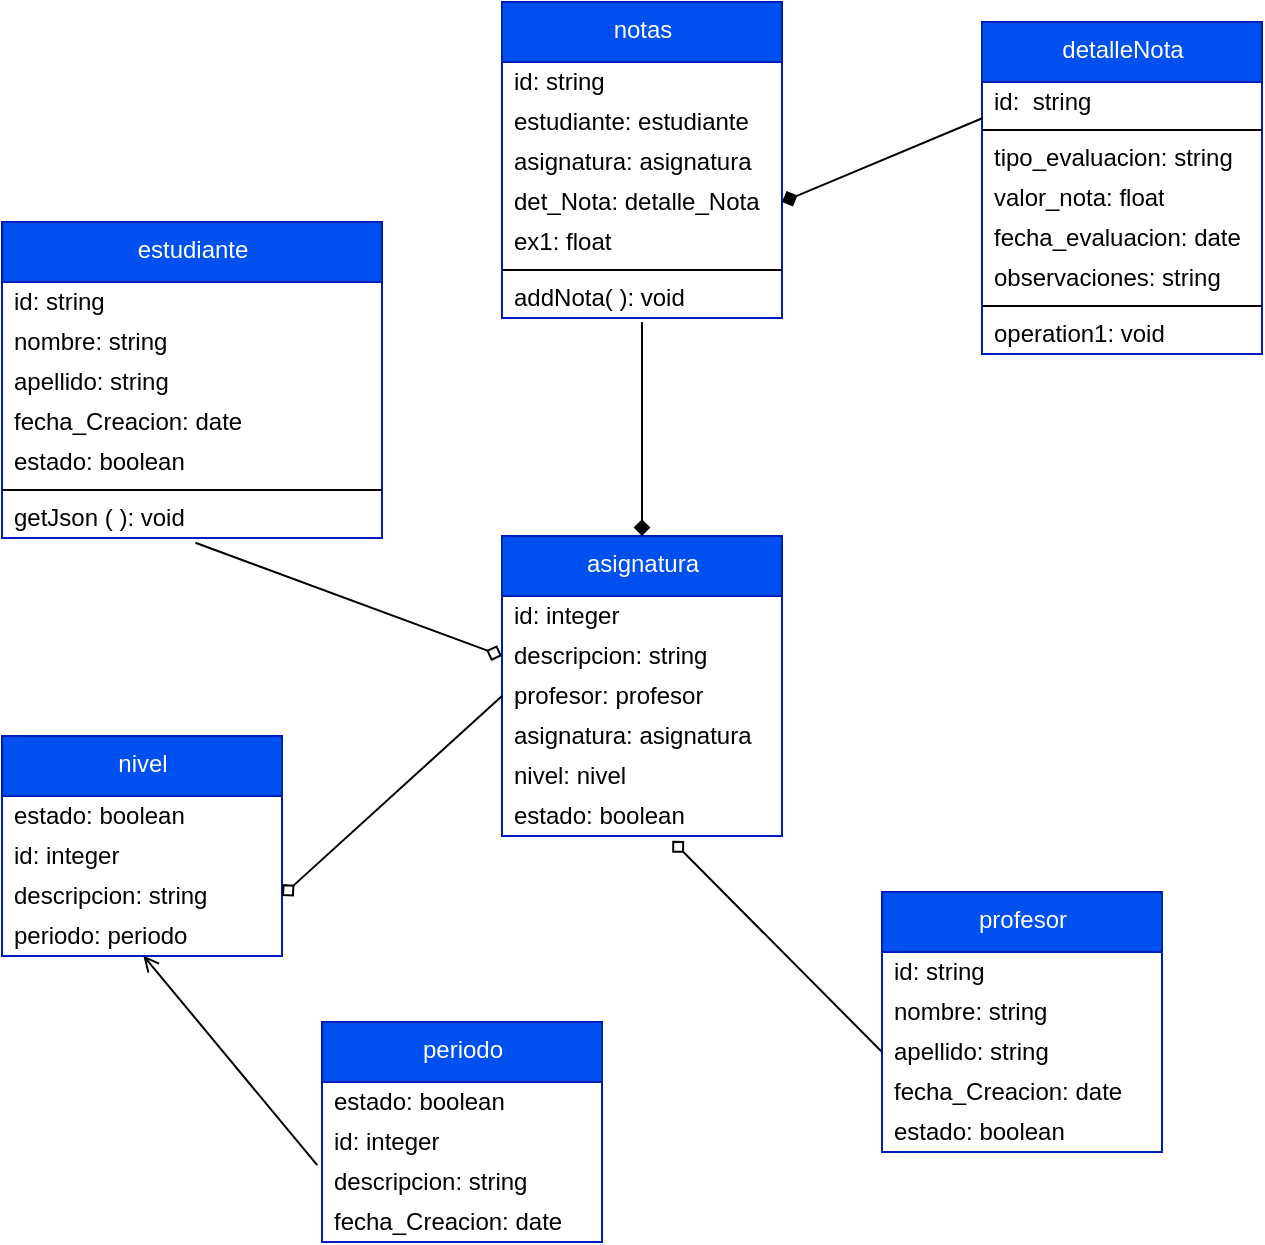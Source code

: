 <mxfile>
    <diagram id="t_7e9l83BvGRH156cEbU" name="Page-1">
        <mxGraphModel dx="883" dy="623" grid="1" gridSize="10" guides="1" tooltips="1" connect="1" arrows="1" fold="1" page="1" pageScale="1" pageWidth="827" pageHeight="1169" math="0" shadow="0">
            <root>
                <mxCell id="0"/>
                <mxCell id="1" parent="0"/>
                <mxCell id="2" value="notas" style="swimlane;fontStyle=0;align=center;verticalAlign=top;childLayout=stackLayout;horizontal=1;startSize=30;horizontalStack=0;resizeParent=1;resizeParentMax=0;resizeLast=0;collapsible=0;marginBottom=0;html=1;fillColor=#0050ef;fontColor=#ffffff;strokeColor=#001DBC;" parent="1" vertex="1">
                    <mxGeometry x="320" y="140" width="140" height="158" as="geometry"/>
                </mxCell>
                <mxCell id="6" value="id: string" style="text;html=1;strokeColor=none;fillColor=none;align=left;verticalAlign=middle;spacingLeft=4;spacingRight=4;overflow=hidden;rotatable=0;points=[[0,0.5],[1,0.5]];portConstraint=eastwest;" parent="2" vertex="1">
                    <mxGeometry y="30" width="140" height="20" as="geometry"/>
                </mxCell>
                <mxCell id="25" value="estudiante: estudiante" style="text;html=1;strokeColor=none;fillColor=none;align=left;verticalAlign=middle;spacingLeft=4;spacingRight=4;overflow=hidden;rotatable=0;points=[[0,0.5],[1,0.5]];portConstraint=eastwest;" parent="2" vertex="1">
                    <mxGeometry y="50" width="140" height="20" as="geometry"/>
                </mxCell>
                <mxCell id="481" value="asignatura: asignatura" style="text;html=1;strokeColor=none;fillColor=none;align=left;verticalAlign=middle;spacingLeft=4;spacingRight=4;overflow=hidden;rotatable=0;points=[[0,0.5],[1,0.5]];portConstraint=eastwest;" parent="2" vertex="1">
                    <mxGeometry y="70" width="140" height="20" as="geometry"/>
                </mxCell>
                <mxCell id="26" value="det_Nota: detalle_Nota" style="text;html=1;strokeColor=none;fillColor=none;align=left;verticalAlign=middle;spacingLeft=4;spacingRight=4;overflow=hidden;rotatable=0;points=[[0,0.5],[1,0.5]];portConstraint=eastwest;" parent="2" vertex="1">
                    <mxGeometry y="90" width="140" height="20" as="geometry"/>
                </mxCell>
                <mxCell id="27" value="ex1: float" style="text;html=1;strokeColor=none;fillColor=none;align=left;verticalAlign=middle;spacingLeft=4;spacingRight=4;overflow=hidden;rotatable=0;points=[[0,0.5],[1,0.5]];portConstraint=eastwest;" parent="2" vertex="1">
                    <mxGeometry y="110" width="140" height="20" as="geometry"/>
                </mxCell>
                <mxCell id="7" value="" style="line;strokeWidth=1;fillColor=none;align=left;verticalAlign=middle;spacingTop=-1;spacingLeft=3;spacingRight=3;rotatable=0;labelPosition=right;points=[];portConstraint=eastwest;" parent="2" vertex="1">
                    <mxGeometry y="130" width="140" height="8" as="geometry"/>
                </mxCell>
                <mxCell id="9" value="addNota( ): void" style="text;html=1;strokeColor=none;fillColor=none;align=left;verticalAlign=middle;spacingLeft=4;spacingRight=4;overflow=hidden;rotatable=0;points=[[0,0.5],[1,0.5]];portConstraint=eastwest;" parent="2" vertex="1">
                    <mxGeometry y="138" width="140" height="20" as="geometry"/>
                </mxCell>
                <mxCell id="14" value="profesor" style="swimlane;fontStyle=0;align=center;verticalAlign=top;childLayout=stackLayout;horizontal=1;startSize=30;horizontalStack=0;resizeParent=1;resizeParentMax=0;resizeLast=0;collapsible=0;marginBottom=0;html=1;fillColor=#0050ef;fontColor=#ffffff;strokeColor=#001DBC;" parent="1" vertex="1">
                    <mxGeometry x="510" y="585" width="140" height="130" as="geometry"/>
                </mxCell>
                <mxCell id="498" value="id: string" style="text;html=1;strokeColor=none;fillColor=none;align=left;verticalAlign=middle;spacingLeft=4;spacingRight=4;overflow=hidden;rotatable=0;points=[[0,0.5],[1,0.5]];portConstraint=eastwest;" parent="14" vertex="1">
                    <mxGeometry y="30" width="140" height="20" as="geometry"/>
                </mxCell>
                <mxCell id="495" value="nombre: string" style="text;html=1;strokeColor=none;fillColor=none;align=left;verticalAlign=middle;spacingLeft=4;spacingRight=4;overflow=hidden;rotatable=0;points=[[0,0.5],[1,0.5]];portConstraint=eastwest;" parent="14" vertex="1">
                    <mxGeometry y="50" width="140" height="20" as="geometry"/>
                </mxCell>
                <mxCell id="497" value="apellido: string" style="text;html=1;strokeColor=none;fillColor=none;align=left;verticalAlign=middle;spacingLeft=4;spacingRight=4;overflow=hidden;rotatable=0;points=[[0,0.5],[1,0.5]];portConstraint=eastwest;" parent="14" vertex="1">
                    <mxGeometry y="70" width="140" height="20" as="geometry"/>
                </mxCell>
                <mxCell id="15" value="fecha_Creacion: date" style="text;html=1;strokeColor=none;fillColor=none;align=left;verticalAlign=middle;spacingLeft=4;spacingRight=4;overflow=hidden;rotatable=0;points=[[0,0.5],[1,0.5]];portConstraint=eastwest;" parent="14" vertex="1">
                    <mxGeometry y="90" width="140" height="20" as="geometry"/>
                </mxCell>
                <mxCell id="496" value="estado: boolean" style="text;html=1;strokeColor=none;fillColor=none;align=left;verticalAlign=middle;spacingLeft=4;spacingRight=4;overflow=hidden;rotatable=0;points=[[0,0.5],[1,0.5]];portConstraint=eastwest;" parent="14" vertex="1">
                    <mxGeometry y="110" width="140" height="20" as="geometry"/>
                </mxCell>
                <mxCell id="18" value="asignatura" style="swimlane;fontStyle=0;align=center;verticalAlign=top;childLayout=stackLayout;horizontal=1;startSize=30;horizontalStack=0;resizeParent=1;resizeParentMax=0;resizeLast=0;collapsible=0;marginBottom=0;html=1;fillColor=#0050ef;fontColor=#ffffff;strokeColor=#001DBC;" parent="1" vertex="1">
                    <mxGeometry x="320" y="407" width="140" height="150" as="geometry"/>
                </mxCell>
                <mxCell id="485" value="id: integer" style="text;html=1;strokeColor=none;fillColor=none;align=left;verticalAlign=middle;spacingLeft=4;spacingRight=4;overflow=hidden;rotatable=0;points=[[0,0.5],[1,0.5]];portConstraint=eastwest;" parent="18" vertex="1">
                    <mxGeometry y="30" width="140" height="20" as="geometry"/>
                </mxCell>
                <mxCell id="19" value="descripcion: string" style="text;html=1;strokeColor=none;fillColor=none;align=left;verticalAlign=middle;spacingLeft=4;spacingRight=4;overflow=hidden;rotatable=0;points=[[0,0.5],[1,0.5]];portConstraint=eastwest;" parent="18" vertex="1">
                    <mxGeometry y="50" width="140" height="20" as="geometry"/>
                </mxCell>
                <mxCell id="484" value="profesor: profesor" style="text;html=1;strokeColor=none;fillColor=none;align=left;verticalAlign=middle;spacingLeft=4;spacingRight=4;overflow=hidden;rotatable=0;points=[[0,0.5],[1,0.5]];portConstraint=eastwest;" parent="18" vertex="1">
                    <mxGeometry y="70" width="140" height="20" as="geometry"/>
                </mxCell>
                <mxCell id="487" value="asignatura: asignatura" style="text;html=1;strokeColor=none;fillColor=none;align=left;verticalAlign=middle;spacingLeft=4;spacingRight=4;overflow=hidden;rotatable=0;points=[[0,0.5],[1,0.5]];portConstraint=eastwest;" parent="18" vertex="1">
                    <mxGeometry y="90" width="140" height="20" as="geometry"/>
                </mxCell>
                <mxCell id="488" value="nivel: nivel" style="text;html=1;align=left;verticalAlign=middle;spacingLeft=4;spacingRight=4;overflow=hidden;rotatable=0;points=[[0,0.5],[1,0.5]];portConstraint=eastwest;" parent="18" vertex="1">
                    <mxGeometry y="110" width="140" height="20" as="geometry"/>
                </mxCell>
                <mxCell id="486" value="estado: boolean" style="text;html=1;strokeColor=none;fillColor=none;align=left;verticalAlign=middle;spacingLeft=4;spacingRight=4;overflow=hidden;rotatable=0;points=[[0,0.5],[1,0.5]];portConstraint=eastwest;" parent="18" vertex="1">
                    <mxGeometry y="130" width="140" height="20" as="geometry"/>
                </mxCell>
                <mxCell id="28" value="periodo" style="swimlane;fontStyle=0;align=center;verticalAlign=top;childLayout=stackLayout;horizontal=1;startSize=30;horizontalStack=0;resizeParent=1;resizeParentMax=0;resizeLast=0;collapsible=0;marginBottom=0;html=1;fillColor=#0050ef;fontColor=#ffffff;strokeColor=#001DBC;" parent="1" vertex="1">
                    <mxGeometry x="230" y="650" width="140" height="110" as="geometry"/>
                </mxCell>
                <mxCell id="29" value="estado: boolean" style="text;html=1;strokeColor=none;fillColor=none;align=left;verticalAlign=middle;spacingLeft=4;spacingRight=4;overflow=hidden;rotatable=0;points=[[0,0.5],[1,0.5]];portConstraint=eastwest;" parent="28" vertex="1">
                    <mxGeometry y="30" width="140" height="20" as="geometry"/>
                </mxCell>
                <mxCell id="492" value="id: integer" style="text;html=1;strokeColor=none;fillColor=none;align=left;verticalAlign=middle;spacingLeft=4;spacingRight=4;overflow=hidden;rotatable=0;points=[[0,0.5],[1,0.5]];portConstraint=eastwest;" parent="28" vertex="1">
                    <mxGeometry y="50" width="140" height="20" as="geometry"/>
                </mxCell>
                <mxCell id="493" value="descripcion: string" style="text;html=1;strokeColor=none;fillColor=none;align=left;verticalAlign=middle;spacingLeft=4;spacingRight=4;overflow=hidden;rotatable=0;points=[[0,0.5],[1,0.5]];portConstraint=eastwest;" parent="28" vertex="1">
                    <mxGeometry y="70" width="140" height="20" as="geometry"/>
                </mxCell>
                <mxCell id="494" value="fecha_Creacion: date" style="text;html=1;strokeColor=none;fillColor=none;align=left;verticalAlign=middle;spacingLeft=4;spacingRight=4;overflow=hidden;rotatable=0;points=[[0,0.5],[1,0.5]];portConstraint=eastwest;" parent="28" vertex="1">
                    <mxGeometry y="90" width="140" height="20" as="geometry"/>
                </mxCell>
                <mxCell id="36" value="estudiante" style="swimlane;fontStyle=0;align=center;verticalAlign=top;childLayout=stackLayout;horizontal=1;startSize=30;horizontalStack=0;resizeParent=1;resizeParentMax=0;resizeLast=0;collapsible=0;marginBottom=0;html=1;fillColor=#0050ef;fontColor=#ffffff;strokeColor=#001DBC;" parent="1" vertex="1">
                    <mxGeometry x="70" y="250" width="190" height="158" as="geometry"/>
                </mxCell>
                <mxCell id="53" value="id: string" style="text;html=1;strokeColor=none;fillColor=none;align=left;verticalAlign=middle;spacingLeft=4;spacingRight=4;overflow=hidden;rotatable=0;points=[[0,0.5],[1,0.5]];portConstraint=eastwest;" parent="36" vertex="1">
                    <mxGeometry y="30" width="190" height="20" as="geometry"/>
                </mxCell>
                <mxCell id="478" value="nombre: string&lt;span style=&quot;white-space: pre;&quot;&gt;&#9;&lt;/span&gt;" style="text;html=1;strokeColor=none;fillColor=none;align=left;verticalAlign=middle;spacingLeft=4;spacingRight=4;overflow=hidden;rotatable=0;points=[[0,0.5],[1,0.5]];portConstraint=eastwest;" parent="36" vertex="1">
                    <mxGeometry y="50" width="190" height="20" as="geometry"/>
                </mxCell>
                <mxCell id="479" value="apellido: string" style="text;html=1;strokeColor=none;fillColor=none;align=left;verticalAlign=middle;spacingLeft=4;spacingRight=4;overflow=hidden;rotatable=0;points=[[0,0.5],[1,0.5]];portConstraint=eastwest;" parent="36" vertex="1">
                    <mxGeometry y="70" width="190" height="20" as="geometry"/>
                </mxCell>
                <mxCell id="480" value="fecha_Creacion: date" style="text;html=1;strokeColor=none;fillColor=none;align=left;verticalAlign=middle;spacingLeft=4;spacingRight=4;overflow=hidden;rotatable=0;points=[[0,0.5],[1,0.5]];portConstraint=eastwest;" parent="36" vertex="1">
                    <mxGeometry y="90" width="190" height="20" as="geometry"/>
                </mxCell>
                <mxCell id="37" value="estado: boolean" style="text;html=1;strokeColor=none;fillColor=none;align=left;verticalAlign=middle;spacingLeft=4;spacingRight=4;overflow=hidden;rotatable=0;points=[[0,0.5],[1,0.5]];portConstraint=eastwest;" parent="36" vertex="1">
                    <mxGeometry y="110" width="190" height="20" as="geometry"/>
                </mxCell>
                <mxCell id="38" value="" style="line;strokeWidth=1;fillColor=none;align=left;verticalAlign=middle;spacingTop=-1;spacingLeft=3;spacingRight=3;rotatable=0;labelPosition=right;points=[];portConstraint=eastwest;" parent="36" vertex="1">
                    <mxGeometry y="130" width="190" height="8" as="geometry"/>
                </mxCell>
                <mxCell id="39" value="getJson ( ): void" style="text;html=1;strokeColor=none;fillColor=none;align=left;verticalAlign=middle;spacingLeft=4;spacingRight=4;overflow=hidden;rotatable=0;points=[[0,0.5],[1,0.5]];portConstraint=eastwest;" parent="36" vertex="1">
                    <mxGeometry y="138" width="190" height="20" as="geometry"/>
                </mxCell>
                <mxCell id="44" value="nivel" style="swimlane;fontStyle=0;align=center;verticalAlign=top;childLayout=stackLayout;horizontal=1;startSize=30;horizontalStack=0;resizeParent=1;resizeParentMax=0;resizeLast=0;collapsible=0;marginBottom=0;html=1;fillColor=#0050ef;fontColor=#ffffff;strokeColor=#001DBC;" parent="1" vertex="1">
                    <mxGeometry x="70" y="507" width="140" height="110" as="geometry"/>
                </mxCell>
                <mxCell id="45" value="estado: boolean" style="text;html=1;strokeColor=none;fillColor=none;align=left;verticalAlign=middle;spacingLeft=4;spacingRight=4;overflow=hidden;rotatable=0;points=[[0,0.5],[1,0.5]];portConstraint=eastwest;" parent="44" vertex="1">
                    <mxGeometry y="30" width="140" height="20" as="geometry"/>
                </mxCell>
                <mxCell id="489" value="id: integer" style="text;html=1;strokeColor=none;fillColor=none;align=left;verticalAlign=middle;spacingLeft=4;spacingRight=4;overflow=hidden;rotatable=0;points=[[0,0.5],[1,0.5]];portConstraint=eastwest;" parent="44" vertex="1">
                    <mxGeometry y="50" width="140" height="20" as="geometry"/>
                </mxCell>
                <mxCell id="490" value="descripcion: string" style="text;html=1;strokeColor=none;fillColor=none;align=left;verticalAlign=middle;spacingLeft=4;spacingRight=4;overflow=hidden;rotatable=0;points=[[0,0.5],[1,0.5]];portConstraint=eastwest;" parent="44" vertex="1">
                    <mxGeometry y="70" width="140" height="20" as="geometry"/>
                </mxCell>
                <mxCell id="491" value="periodo: periodo" style="text;html=1;strokeColor=none;fillColor=none;align=left;verticalAlign=middle;spacingLeft=4;spacingRight=4;overflow=hidden;rotatable=0;points=[[0,0.5],[1,0.5]];portConstraint=eastwest;" parent="44" vertex="1">
                    <mxGeometry y="90" width="140" height="20" as="geometry"/>
                </mxCell>
                <mxCell id="49" value="detalleNota" style="swimlane;fontStyle=0;align=center;verticalAlign=top;childLayout=stackLayout;horizontal=1;startSize=30;horizontalStack=0;resizeParent=1;resizeParentMax=0;resizeLast=0;collapsible=0;marginBottom=0;html=1;fillColor=#0050ef;fontColor=#ffffff;strokeColor=#001DBC;" parent="1" vertex="1">
                    <mxGeometry x="560" y="150" width="140" height="166" as="geometry"/>
                </mxCell>
                <mxCell id="zY7w1HWBtFHCxO4nfnpm-506" value="id:&amp;nbsp; string" style="text;html=1;strokeColor=none;fillColor=none;align=left;verticalAlign=middle;spacingLeft=4;spacingRight=4;overflow=hidden;rotatable=0;points=[[0,0.5],[1,0.5]];portConstraint=eastwest;" parent="49" vertex="1">
                    <mxGeometry y="30" width="140" height="20" as="geometry"/>
                </mxCell>
                <mxCell id="51" value="" style="line;strokeWidth=1;fillColor=none;align=left;verticalAlign=middle;spacingTop=-1;spacingLeft=3;spacingRight=3;rotatable=0;labelPosition=right;points=[];portConstraint=eastwest;" parent="49" vertex="1">
                    <mxGeometry y="50" width="140" height="8" as="geometry"/>
                </mxCell>
                <mxCell id="zY7w1HWBtFHCxO4nfnpm-507" value="tipo_evaluacion: string" style="text;html=1;strokeColor=none;fillColor=none;align=left;verticalAlign=middle;spacingLeft=4;spacingRight=4;overflow=hidden;rotatable=0;points=[[0,0.5],[1,0.5]];portConstraint=eastwest;" parent="49" vertex="1">
                    <mxGeometry y="58" width="140" height="20" as="geometry"/>
                </mxCell>
                <mxCell id="zY7w1HWBtFHCxO4nfnpm-510" value="valor_nota: float" style="text;html=1;align=left;verticalAlign=middle;spacingLeft=4;spacingRight=4;overflow=hidden;rotatable=0;points=[[0,0.5],[1,0.5]];portConstraint=eastwest;" parent="49" vertex="1">
                    <mxGeometry y="78" width="140" height="20" as="geometry"/>
                </mxCell>
                <mxCell id="zY7w1HWBtFHCxO4nfnpm-508" value="fecha_evaluacion: date" style="text;html=1;strokeColor=none;fillColor=none;align=left;verticalAlign=middle;spacingLeft=4;spacingRight=4;overflow=hidden;rotatable=0;points=[[0,0.5],[1,0.5]];portConstraint=eastwest;" parent="49" vertex="1">
                    <mxGeometry y="98" width="140" height="20" as="geometry"/>
                </mxCell>
                <mxCell id="zY7w1HWBtFHCxO4nfnpm-511" value="observaciones: string" style="text;html=1;strokeColor=none;fillColor=none;align=left;verticalAlign=middle;spacingLeft=4;spacingRight=4;overflow=hidden;rotatable=0;points=[[0,0.5],[1,0.5]];portConstraint=eastwest;" parent="49" vertex="1">
                    <mxGeometry y="118" width="140" height="20" as="geometry"/>
                </mxCell>
                <mxCell id="zY7w1HWBtFHCxO4nfnpm-512" value="" style="line;strokeWidth=1;fillColor=none;align=left;verticalAlign=middle;spacingTop=-1;spacingLeft=3;spacingRight=3;rotatable=0;labelPosition=right;points=[];portConstraint=eastwest;" parent="49" vertex="1">
                    <mxGeometry y="138" width="140" height="8" as="geometry"/>
                </mxCell>
                <mxCell id="zY7w1HWBtFHCxO4nfnpm-509" value="operation1: void" style="text;html=1;strokeColor=none;fillColor=none;align=left;verticalAlign=middle;spacingLeft=4;spacingRight=4;overflow=hidden;rotatable=0;points=[[0,0.5],[1,0.5]];portConstraint=eastwest;" parent="49" vertex="1">
                    <mxGeometry y="146" width="140" height="20" as="geometry"/>
                </mxCell>
                <mxCell id="499" style="edgeStyle=none;html=1;exitX=-0.017;exitY=0.08;exitDx=0;exitDy=0;startArrow=none;startFill=0;endArrow=open;endFill=0;exitPerimeter=0;entryX=0.505;entryY=0.991;entryDx=0;entryDy=0;entryPerimeter=0;" parent="1" source="493" target="491" edge="1">
                    <mxGeometry relative="1" as="geometry">
                        <mxPoint x="180" y="617" as="sourcePoint"/>
                        <mxPoint x="200.48" y="688.548" as="targetPoint"/>
                    </mxGeometry>
                </mxCell>
                <mxCell id="502" style="shape=connector;rounded=1;html=1;labelBackgroundColor=default;strokeColor=default;fontFamily=Helvetica;fontSize=11;fontColor=default;endArrow=diamond;endFill=0;exitX=0.509;exitY=1.12;exitDx=0;exitDy=0;exitPerimeter=0;entryX=0;entryY=0.5;entryDx=0;entryDy=0;" parent="1" source="39" target="19" edge="1">
                    <mxGeometry relative="1" as="geometry">
                        <mxPoint x="300" y="470" as="targetPoint"/>
                        <mxPoint x="270" y="490" as="sourcePoint"/>
                    </mxGeometry>
                </mxCell>
                <mxCell id="503" style="edgeStyle=none;html=1;entryX=0.5;entryY=0;entryDx=0;entryDy=0;endArrow=diamond;endFill=1;exitX=0.5;exitY=1.1;exitDx=0;exitDy=0;exitPerimeter=0;" parent="1" source="9" target="18" edge="1">
                    <mxGeometry relative="1" as="geometry">
                        <mxPoint x="390" y="340" as="sourcePoint"/>
                        <mxPoint x="380" y="440" as="targetPoint"/>
                    </mxGeometry>
                </mxCell>
                <mxCell id="504" style="edgeStyle=none;html=1;entryX=1;entryY=0.5;entryDx=0;entryDy=0;endArrow=diamond;endFill=1;exitX=0.003;exitY=0.9;exitDx=0;exitDy=0;exitPerimeter=0;" parent="1" edge="1">
                    <mxGeometry relative="1" as="geometry">
                        <mxPoint x="560.42" y="198" as="sourcePoint"/>
                        <mxPoint x="460" y="240" as="targetPoint"/>
                    </mxGeometry>
                </mxCell>
                <mxCell id="505" style="shape=connector;rounded=1;html=1;labelBackgroundColor=default;strokeColor=default;fontFamily=Helvetica;fontSize=11;fontColor=default;endArrow=diamond;endFill=0;exitX=0;exitY=0.5;exitDx=0;exitDy=0;entryX=1;entryY=0.5;entryDx=0;entryDy=0;" parent="1" source="484" target="490" edge="1">
                    <mxGeometry relative="1" as="geometry">
                        <mxPoint x="330" y="509" as="targetPoint"/>
                        <mxPoint x="176.71" y="420.4" as="sourcePoint"/>
                    </mxGeometry>
                </mxCell>
                <mxCell id="506" style="shape=connector;rounded=1;html=1;labelBackgroundColor=default;strokeColor=default;fontFamily=Helvetica;fontSize=11;fontColor=default;endArrow=diamond;endFill=0;exitX=0;exitY=0.5;exitDx=0;exitDy=0;entryX=0.608;entryY=1.121;entryDx=0;entryDy=0;entryPerimeter=0;" parent="1" source="497" target="486" edge="1">
                    <mxGeometry relative="1" as="geometry">
                        <mxPoint x="393.22" y="588" as="targetPoint"/>
                        <mxPoint x="330" y="497" as="sourcePoint"/>
                    </mxGeometry>
                </mxCell>
            </root>
        </mxGraphModel>
    </diagram>
    <diagram id="A-8o2b8v5txwFsJaAo5h" name="Página-2">
        <mxGraphModel dx="760" dy="604" grid="1" gridSize="10" guides="1" tooltips="1" connect="1" arrows="1" fold="1" page="1" pageScale="1" pageWidth="827" pageHeight="1169" math="0" shadow="0">
            <root>
                <mxCell id="0"/>
                <mxCell id="1" parent="0"/>
            </root>
        </mxGraphModel>
    </diagram>
</mxfile>